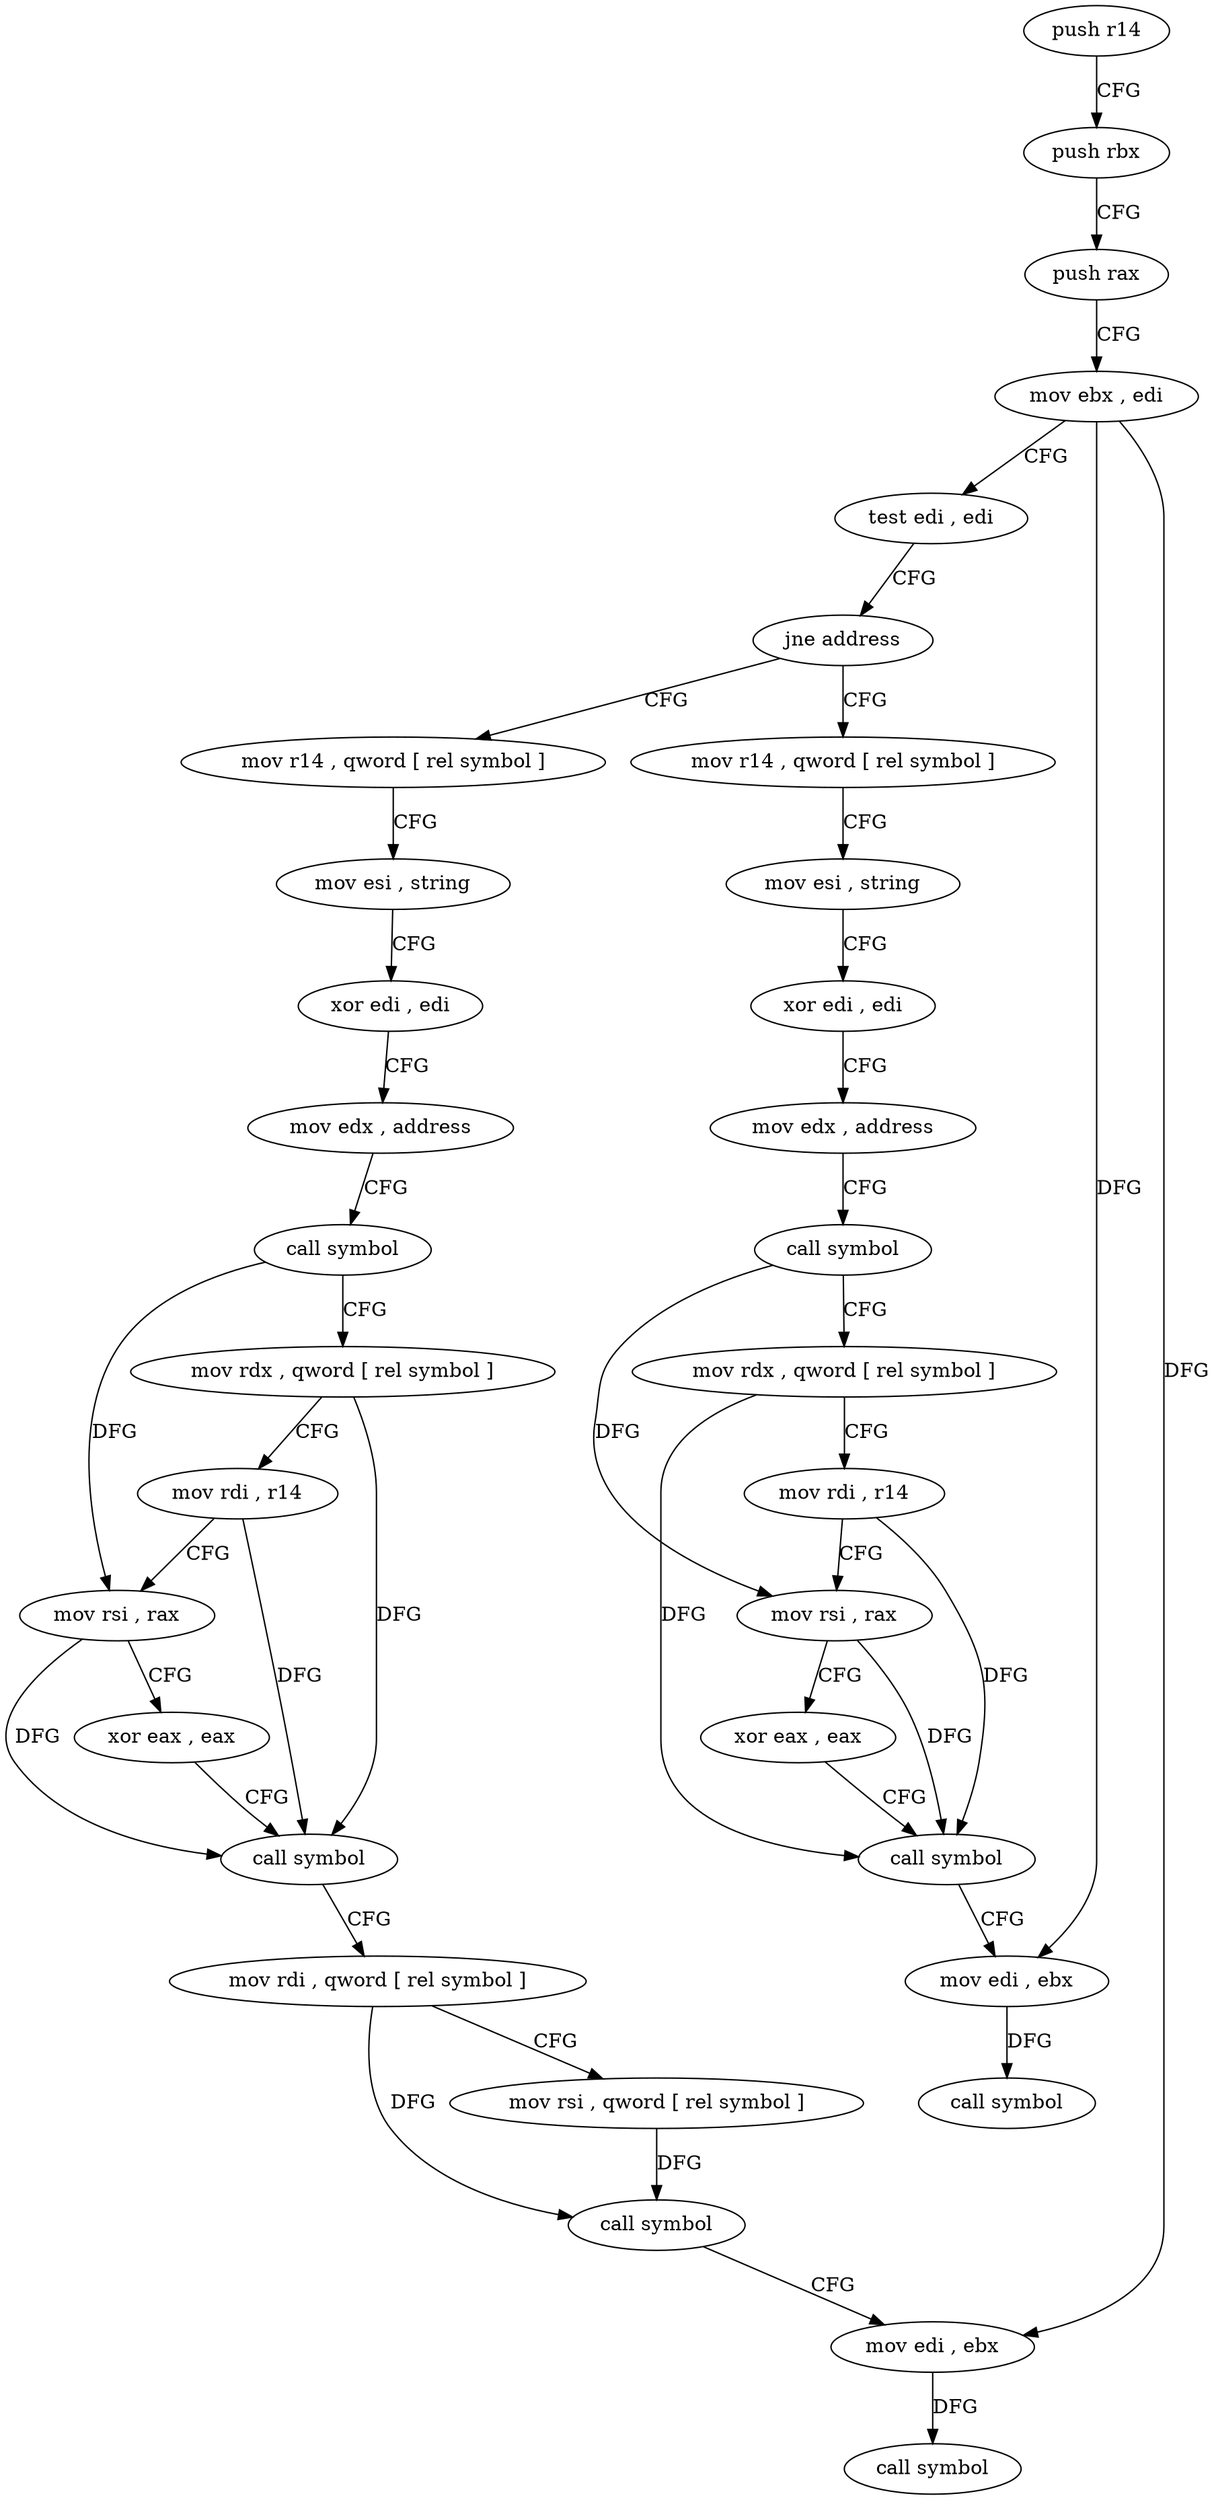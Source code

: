 digraph "func" {
"4200496" [label = "push r14" ]
"4200498" [label = "push rbx" ]
"4200499" [label = "push rax" ]
"4200500" [label = "mov ebx , edi" ]
"4200502" [label = "test edi , edi" ]
"4200504" [label = "jne address" ]
"4200576" [label = "mov r14 , qword [ rel symbol ]" ]
"4200506" [label = "mov r14 , qword [ rel symbol ]" ]
"4200583" [label = "mov esi , string" ]
"4200588" [label = "xor edi , edi" ]
"4200590" [label = "mov edx , address" ]
"4200595" [label = "call symbol" ]
"4200600" [label = "mov rdx , qword [ rel symbol ]" ]
"4200607" [label = "mov rdi , r14" ]
"4200610" [label = "mov rsi , rax" ]
"4200613" [label = "xor eax , eax" ]
"4200615" [label = "call symbol" ]
"4200620" [label = "mov edi , ebx" ]
"4200622" [label = "call symbol" ]
"4200513" [label = "mov esi , string" ]
"4200518" [label = "xor edi , edi" ]
"4200520" [label = "mov edx , address" ]
"4200525" [label = "call symbol" ]
"4200530" [label = "mov rdx , qword [ rel symbol ]" ]
"4200537" [label = "mov rdi , r14" ]
"4200540" [label = "mov rsi , rax" ]
"4200543" [label = "xor eax , eax" ]
"4200545" [label = "call symbol" ]
"4200550" [label = "mov rdi , qword [ rel symbol ]" ]
"4200557" [label = "mov rsi , qword [ rel symbol ]" ]
"4200564" [label = "call symbol" ]
"4200569" [label = "mov edi , ebx" ]
"4200571" [label = "call symbol" ]
"4200496" -> "4200498" [ label = "CFG" ]
"4200498" -> "4200499" [ label = "CFG" ]
"4200499" -> "4200500" [ label = "CFG" ]
"4200500" -> "4200502" [ label = "CFG" ]
"4200500" -> "4200620" [ label = "DFG" ]
"4200500" -> "4200569" [ label = "DFG" ]
"4200502" -> "4200504" [ label = "CFG" ]
"4200504" -> "4200576" [ label = "CFG" ]
"4200504" -> "4200506" [ label = "CFG" ]
"4200576" -> "4200583" [ label = "CFG" ]
"4200506" -> "4200513" [ label = "CFG" ]
"4200583" -> "4200588" [ label = "CFG" ]
"4200588" -> "4200590" [ label = "CFG" ]
"4200590" -> "4200595" [ label = "CFG" ]
"4200595" -> "4200600" [ label = "CFG" ]
"4200595" -> "4200610" [ label = "DFG" ]
"4200600" -> "4200607" [ label = "CFG" ]
"4200600" -> "4200615" [ label = "DFG" ]
"4200607" -> "4200610" [ label = "CFG" ]
"4200607" -> "4200615" [ label = "DFG" ]
"4200610" -> "4200613" [ label = "CFG" ]
"4200610" -> "4200615" [ label = "DFG" ]
"4200613" -> "4200615" [ label = "CFG" ]
"4200615" -> "4200620" [ label = "CFG" ]
"4200620" -> "4200622" [ label = "DFG" ]
"4200513" -> "4200518" [ label = "CFG" ]
"4200518" -> "4200520" [ label = "CFG" ]
"4200520" -> "4200525" [ label = "CFG" ]
"4200525" -> "4200530" [ label = "CFG" ]
"4200525" -> "4200540" [ label = "DFG" ]
"4200530" -> "4200537" [ label = "CFG" ]
"4200530" -> "4200545" [ label = "DFG" ]
"4200537" -> "4200540" [ label = "CFG" ]
"4200537" -> "4200545" [ label = "DFG" ]
"4200540" -> "4200543" [ label = "CFG" ]
"4200540" -> "4200545" [ label = "DFG" ]
"4200543" -> "4200545" [ label = "CFG" ]
"4200545" -> "4200550" [ label = "CFG" ]
"4200550" -> "4200557" [ label = "CFG" ]
"4200550" -> "4200564" [ label = "DFG" ]
"4200557" -> "4200564" [ label = "DFG" ]
"4200564" -> "4200569" [ label = "CFG" ]
"4200569" -> "4200571" [ label = "DFG" ]
}

